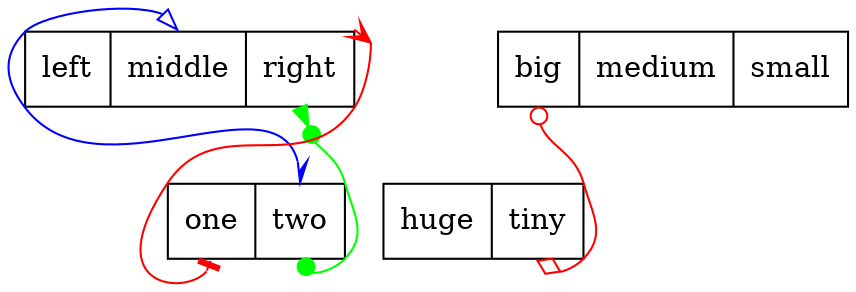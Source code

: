 digraph graph_10
{
	node [shape = "record"]

	edge [color = "blue" penwidth = 1]

	node_10_01 [label = "<p11> left|<p12> middle|<p13> right"]

	node_10_02 [label = "<p21> one|<p22> two"]

	node_10_01:p12:n -> node_10_02:p22
	[
		arrowtail = "empty"
		arrowhead = "halfopen"
		dir       = "both"
	]

	node_10_01:p13 -> node_10_02:p22:s
	[
		arrowtail = "invdot"
		arrowhead = "dot"
		color     = green
		dir       = "both"
	]

	node_10_01:p13:ne -> node_10_02:p21:s
	[
		arrowtail = "crow"
		arrowhead = "tee"
		color     = red
		dir       = "both"
	]

	node_10_03 [label = "<p11> big|<p12> medium|<p13> small"]

	node_10_04 [label = "<p21> huge|<p22> tiny"]

	"node_10_03":p11 -> "node_10_04":p22:s
	[
		arrowhead = "odiamond";
		arrowtail = "odot",
		color     = red
		dir       = both;
	];

}
